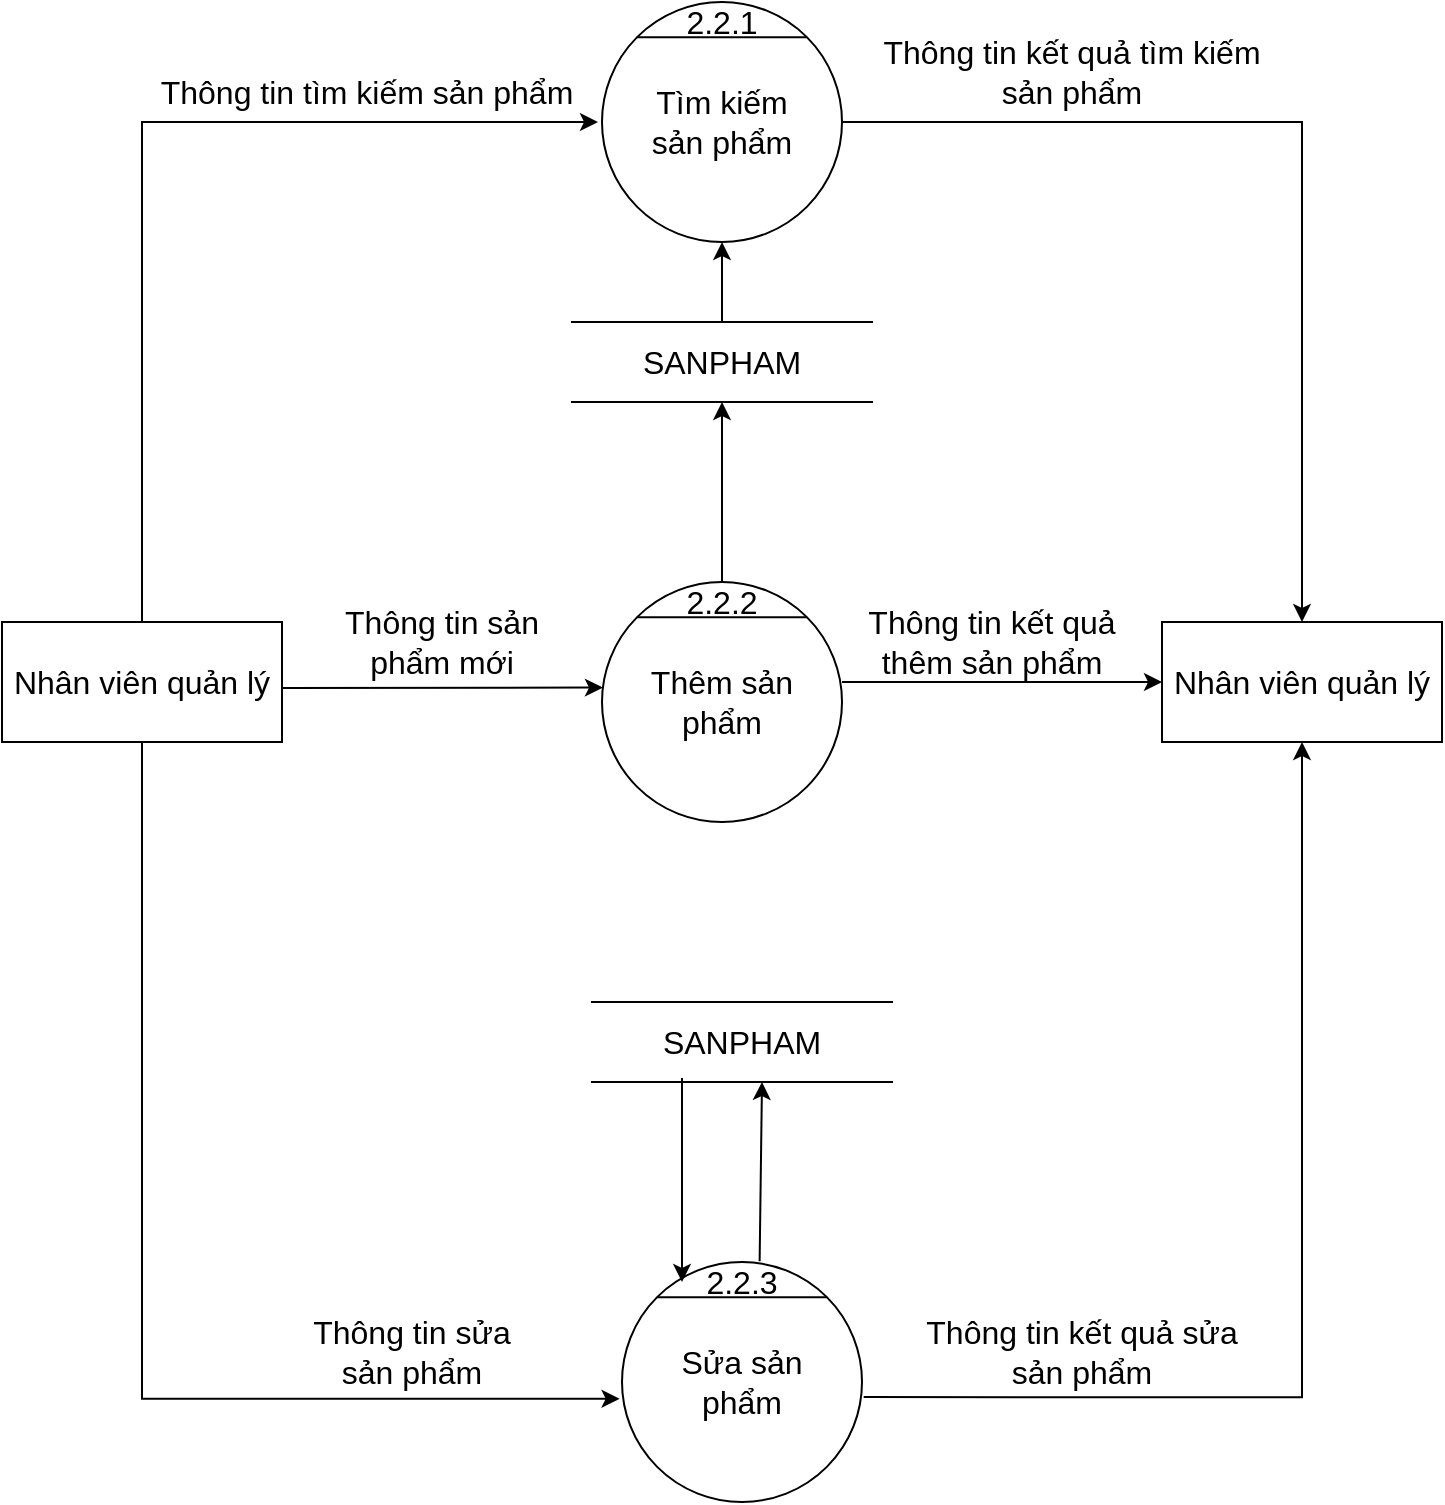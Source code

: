 <mxfile version="16.4.11" type="device"><diagram id="x9DeLJUFirUDXLKuYjdA" name="Page-1"><mxGraphModel dx="1038" dy="641" grid="1" gridSize="10" guides="1" tooltips="1" connect="1" arrows="1" fold="1" page="1" pageScale="1" pageWidth="850" pageHeight="1100" math="0" shadow="0"><root><mxCell id="0"/><mxCell id="1" parent="0"/><mxCell id="9jirizxR3OjIvWJFkW76-1" value="" style="ellipse;whiteSpace=wrap;html=1;aspect=fixed;fontSize=16;" parent="1" vertex="1"><mxGeometry x="520" y="120" width="120" height="120" as="geometry"/></mxCell><mxCell id="9jirizxR3OjIvWJFkW76-2" value="" style="endArrow=none;html=1;rounded=0;exitX=0;exitY=0;exitDx=0;exitDy=0;entryX=1;entryY=0;entryDx=0;entryDy=0;fontSize=16;" parent="1" source="9jirizxR3OjIvWJFkW76-1" target="9jirizxR3OjIvWJFkW76-1" edge="1"><mxGeometry width="50" height="50" relative="1" as="geometry"><mxPoint x="860" y="675" as="sourcePoint"/><mxPoint x="910" y="625" as="targetPoint"/></mxGeometry></mxCell><mxCell id="9jirizxR3OjIvWJFkW76-3" value="Tìm kiếm sản phẩm" style="text;html=1;strokeColor=none;fillColor=none;align=center;verticalAlign=middle;whiteSpace=wrap;rounded=0;fontSize=16;" parent="1" vertex="1"><mxGeometry x="540" y="165" width="80" height="30" as="geometry"/></mxCell><mxCell id="9jirizxR3OjIvWJFkW76-4" value="" style="ellipse;whiteSpace=wrap;html=1;aspect=fixed;fontSize=16;" parent="1" vertex="1"><mxGeometry x="520" y="410" width="120" height="120" as="geometry"/></mxCell><mxCell id="9jirizxR3OjIvWJFkW76-5" value="" style="endArrow=none;html=1;rounded=0;exitX=0;exitY=0;exitDx=0;exitDy=0;entryX=1;entryY=0;entryDx=0;entryDy=0;fontSize=16;" parent="1" source="9jirizxR3OjIvWJFkW76-4" target="9jirizxR3OjIvWJFkW76-4" edge="1"><mxGeometry width="50" height="50" relative="1" as="geometry"><mxPoint x="860" y="965" as="sourcePoint"/><mxPoint x="910" y="915" as="targetPoint"/></mxGeometry></mxCell><mxCell id="9jirizxR3OjIvWJFkW76-6" value="&lt;font style=&quot;font-size: 16px&quot;&gt;Thêm sản phẩm&lt;/font&gt;" style="text;html=1;strokeColor=none;fillColor=none;align=center;verticalAlign=middle;whiteSpace=wrap;rounded=0;fontSize=16;" parent="1" vertex="1"><mxGeometry x="540" y="455" width="80" height="30" as="geometry"/></mxCell><mxCell id="9jirizxR3OjIvWJFkW76-7" value="" style="ellipse;whiteSpace=wrap;html=1;aspect=fixed;fontSize=16;" parent="1" vertex="1"><mxGeometry x="530" y="750" width="120" height="120" as="geometry"/></mxCell><mxCell id="9jirizxR3OjIvWJFkW76-8" value="" style="endArrow=none;html=1;rounded=0;exitX=0;exitY=0;exitDx=0;exitDy=0;entryX=1;entryY=0;entryDx=0;entryDy=0;fontSize=16;" parent="1" source="9jirizxR3OjIvWJFkW76-7" target="9jirizxR3OjIvWJFkW76-7" edge="1"><mxGeometry width="50" height="50" relative="1" as="geometry"><mxPoint x="870" y="1305" as="sourcePoint"/><mxPoint x="920" y="1255" as="targetPoint"/></mxGeometry></mxCell><mxCell id="9jirizxR3OjIvWJFkW76-9" value="&lt;font style=&quot;font-size: 16px&quot;&gt;Sửa sản phẩm&lt;/font&gt;" style="text;html=1;strokeColor=none;fillColor=none;align=center;verticalAlign=middle;whiteSpace=wrap;rounded=0;fontSize=16;" parent="1" vertex="1"><mxGeometry x="550" y="795" width="80" height="30" as="geometry"/></mxCell><mxCell id="9jirizxR3OjIvWJFkW76-10" value="Nhân viên quản lý" style="rounded=0;whiteSpace=wrap;html=1;fontSize=16;" parent="1" vertex="1"><mxGeometry x="220" y="430" width="140" height="60" as="geometry"/></mxCell><mxCell id="9jirizxR3OjIvWJFkW76-11" value="Nhân viên quản lý" style="rounded=0;whiteSpace=wrap;html=1;fontSize=16;" parent="1" vertex="1"><mxGeometry x="800" y="430" width="140" height="60" as="geometry"/></mxCell><mxCell id="9jirizxR3OjIvWJFkW76-12" value="&lt;font style=&quot;font-size: 16px&quot;&gt;2.2.1&lt;/font&gt;" style="text;html=1;strokeColor=none;fillColor=none;align=center;verticalAlign=middle;whiteSpace=wrap;rounded=0;" parent="1" vertex="1"><mxGeometry x="550" y="120" width="60" height="20" as="geometry"/></mxCell><mxCell id="9jirizxR3OjIvWJFkW76-13" value="&lt;font style=&quot;font-size: 16px&quot;&gt;2.2.2&lt;/font&gt;" style="text;html=1;strokeColor=none;fillColor=none;align=center;verticalAlign=middle;whiteSpace=wrap;rounded=0;" parent="1" vertex="1"><mxGeometry x="560" y="410" width="40" height="20" as="geometry"/></mxCell><mxCell id="9jirizxR3OjIvWJFkW76-14" value="&lt;font style=&quot;font-size: 16px&quot;&gt;2.2.3&lt;/font&gt;" style="text;html=1;strokeColor=none;fillColor=none;align=center;verticalAlign=middle;whiteSpace=wrap;rounded=0;" parent="1" vertex="1"><mxGeometry x="560" y="750" width="60" height="20" as="geometry"/></mxCell><mxCell id="9jirizxR3OjIvWJFkW76-15" value="" style="edgeStyle=segmentEdgeStyle;endArrow=classic;html=1;rounded=0;fontSize=16;exitX=0.5;exitY=0;exitDx=0;exitDy=0;" parent="1" source="9jirizxR3OjIvWJFkW76-10" edge="1"><mxGeometry width="50" height="50" relative="1" as="geometry"><mxPoint x="610" y="420" as="sourcePoint"/><mxPoint x="518.0" y="180" as="targetPoint"/><Array as="points"><mxPoint x="290" y="180"/><mxPoint x="518" y="180"/></Array></mxGeometry></mxCell><mxCell id="9jirizxR3OjIvWJFkW76-16" value="" style="endArrow=classic;html=1;rounded=0;fontSize=16;entryX=0.004;entryY=0.44;entryDx=0;entryDy=0;entryPerimeter=0;" parent="1" target="9jirizxR3OjIvWJFkW76-4" edge="1"><mxGeometry width="50" height="50" relative="1" as="geometry"><mxPoint x="360" y="463" as="sourcePoint"/><mxPoint x="660" y="455" as="targetPoint"/></mxGeometry></mxCell><mxCell id="9jirizxR3OjIvWJFkW76-17" value="" style="edgeStyle=segmentEdgeStyle;endArrow=classic;html=1;rounded=0;fontSize=16;exitX=0.5;exitY=1;exitDx=0;exitDy=0;entryX=-0.01;entryY=0.57;entryDx=0;entryDy=0;entryPerimeter=0;" parent="1" source="9jirizxR3OjIvWJFkW76-10" target="9jirizxR3OjIvWJFkW76-7" edge="1"><mxGeometry width="50" height="50" relative="1" as="geometry"><mxPoint x="610" y="605" as="sourcePoint"/><mxPoint x="660" y="555" as="targetPoint"/><Array as="points"><mxPoint x="290" y="818"/></Array></mxGeometry></mxCell><mxCell id="9jirizxR3OjIvWJFkW76-18" value="" style="edgeStyle=segmentEdgeStyle;endArrow=classic;html=1;rounded=0;fontSize=16;exitX=1;exitY=0.5;exitDx=0;exitDy=0;entryX=0.5;entryY=0;entryDx=0;entryDy=0;" parent="1" source="9jirizxR3OjIvWJFkW76-1" target="9jirizxR3OjIvWJFkW76-11" edge="1"><mxGeometry width="50" height="50" relative="1" as="geometry"><mxPoint x="790" y="315" as="sourcePoint"/><mxPoint x="1018.0" y="150" as="targetPoint"/><Array as="points"><mxPoint x="870" y="180"/></Array></mxGeometry></mxCell><mxCell id="9jirizxR3OjIvWJFkW76-19" value="" style="endArrow=classic;html=1;rounded=0;fontSize=16;entryX=0;entryY=0.5;entryDx=0;entryDy=0;" parent="1" target="9jirizxR3OjIvWJFkW76-11" edge="1"><mxGeometry width="50" height="50" relative="1" as="geometry"><mxPoint x="640" y="460" as="sourcePoint"/><mxPoint x="660" y="455" as="targetPoint"/></mxGeometry></mxCell><mxCell id="9jirizxR3OjIvWJFkW76-20" value="" style="edgeStyle=segmentEdgeStyle;endArrow=classic;html=1;rounded=0;fontSize=16;exitX=1.007;exitY=0.563;exitDx=0;exitDy=0;exitPerimeter=0;entryX=0.5;entryY=1;entryDx=0;entryDy=0;" parent="1" source="9jirizxR3OjIvWJFkW76-7" target="9jirizxR3OjIvWJFkW76-11" edge="1"><mxGeometry width="50" height="50" relative="1" as="geometry"><mxPoint x="610" y="505" as="sourcePoint"/><mxPoint x="660" y="455" as="targetPoint"/></mxGeometry></mxCell><mxCell id="9jirizxR3OjIvWJFkW76-21" value="SANPHAM" style="shape=partialRectangle;whiteSpace=wrap;html=1;left=0;right=0;fillColor=none;fontSize=16;" parent="1" vertex="1"><mxGeometry x="505" y="280" width="150" height="40" as="geometry"/></mxCell><mxCell id="9jirizxR3OjIvWJFkW76-22" value="Thông tin tìm kiếm sản phẩm" style="text;html=1;strokeColor=none;fillColor=none;align=center;verticalAlign=middle;whiteSpace=wrap;rounded=0;fontSize=16;" parent="1" vertex="1"><mxGeometry x="290" y="150" width="225" height="30" as="geometry"/></mxCell><mxCell id="9jirizxR3OjIvWJFkW76-23" value="Thông tin kết quả tìm kiếm sản phẩm" style="text;html=1;strokeColor=none;fillColor=none;align=center;verticalAlign=middle;whiteSpace=wrap;rounded=0;fontSize=16;" parent="1" vertex="1"><mxGeometry x="650" y="140" width="210" height="30" as="geometry"/></mxCell><mxCell id="9jirizxR3OjIvWJFkW76-24" value="SANPHAM" style="shape=partialRectangle;whiteSpace=wrap;html=1;left=0;right=0;fillColor=none;fontSize=16;" parent="1" vertex="1"><mxGeometry x="515" y="620" width="150" height="40" as="geometry"/></mxCell><mxCell id="9jirizxR3OjIvWJFkW76-25" value="" style="endArrow=classic;html=1;rounded=0;fontSize=16;entryX=0.5;entryY=1;entryDx=0;entryDy=0;exitX=0.5;exitY=0;exitDx=0;exitDy=0;" parent="1" source="9jirizxR3OjIvWJFkW76-21" target="9jirizxR3OjIvWJFkW76-1" edge="1"><mxGeometry width="50" height="50" relative="1" as="geometry"><mxPoint x="610" y="480" as="sourcePoint"/><mxPoint x="660" y="430" as="targetPoint"/></mxGeometry></mxCell><mxCell id="9jirizxR3OjIvWJFkW76-26" value="" style="endArrow=classic;html=1;rounded=0;fontSize=16;entryX=0.5;entryY=1;entryDx=0;entryDy=0;exitX=0.5;exitY=0;exitDx=0;exitDy=0;" parent="1" source="9jirizxR3OjIvWJFkW76-13" target="9jirizxR3OjIvWJFkW76-21" edge="1"><mxGeometry width="50" height="50" relative="1" as="geometry"><mxPoint x="580" y="400" as="sourcePoint"/><mxPoint x="562" y="320" as="targetPoint"/></mxGeometry></mxCell><mxCell id="9jirizxR3OjIvWJFkW76-30" value="" style="endArrow=classic;html=1;rounded=0;fontSize=16;entryX=0.362;entryY=1.004;entryDx=0;entryDy=0;entryPerimeter=0;exitX=0.647;exitY=-0.02;exitDx=0;exitDy=0;exitPerimeter=0;" parent="1" source="9jirizxR3OjIvWJFkW76-14" edge="1"><mxGeometry width="50" height="50" relative="1" as="geometry"><mxPoint x="600" y="754" as="sourcePoint"/><mxPoint x="600" y="660.0" as="targetPoint"/></mxGeometry></mxCell><mxCell id="9jirizxR3OjIvWJFkW76-31" value="" style="endArrow=classic;html=1;rounded=0;fontSize=16;entryX=0;entryY=0.5;entryDx=0;entryDy=0;" parent="1" target="9jirizxR3OjIvWJFkW76-14" edge="1"><mxGeometry width="50" height="50" relative="1" as="geometry"><mxPoint x="560" y="658" as="sourcePoint"/><mxPoint x="560" y="750.0" as="targetPoint"/></mxGeometry></mxCell><mxCell id="9jirizxR3OjIvWJFkW76-32" value="Thông tin sản phẩm mới" style="text;html=1;strokeColor=none;fillColor=none;align=center;verticalAlign=middle;whiteSpace=wrap;rounded=0;fontSize=16;" parent="1" vertex="1"><mxGeometry x="375" y="425" width="130" height="30" as="geometry"/></mxCell><mxCell id="9jirizxR3OjIvWJFkW76-33" value="Thông tin kết quả thêm sản phẩm" style="text;html=1;strokeColor=none;fillColor=none;align=center;verticalAlign=middle;whiteSpace=wrap;rounded=0;fontSize=16;" parent="1" vertex="1"><mxGeometry x="650" y="420" width="130" height="40" as="geometry"/></mxCell><mxCell id="9jirizxR3OjIvWJFkW76-34" style="edgeStyle=orthogonalEdgeStyle;rounded=0;orthogonalLoop=1;jettySize=auto;html=1;exitX=0.5;exitY=1;exitDx=0;exitDy=0;fontSize=16;" parent="1" source="9jirizxR3OjIvWJFkW76-33" target="9jirizxR3OjIvWJFkW76-33" edge="1"><mxGeometry relative="1" as="geometry"/></mxCell><mxCell id="9jirizxR3OjIvWJFkW76-35" value="Thông tin sửa sản phẩm" style="text;html=1;strokeColor=none;fillColor=none;align=center;verticalAlign=middle;whiteSpace=wrap;rounded=0;fontSize=16;" parent="1" vertex="1"><mxGeometry x="360" y="780" width="130" height="30" as="geometry"/></mxCell><mxCell id="9jirizxR3OjIvWJFkW76-36" value="Thông tin kết quả sửa sản phẩm" style="text;html=1;strokeColor=none;fillColor=none;align=center;verticalAlign=middle;whiteSpace=wrap;rounded=0;fontSize=16;" parent="1" vertex="1"><mxGeometry x="670" y="775" width="180" height="40" as="geometry"/></mxCell></root></mxGraphModel></diagram></mxfile>
